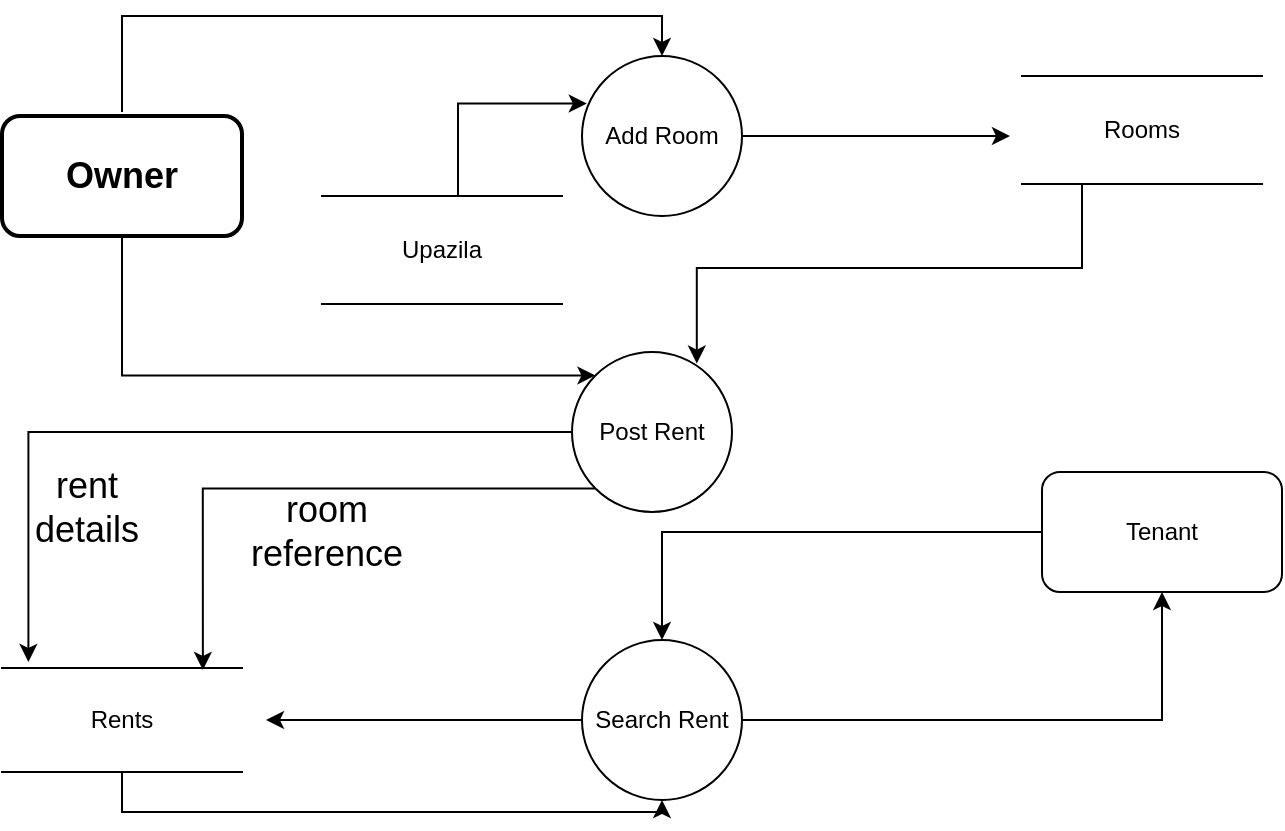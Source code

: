 <mxfile version="20.8.3" type="github">
  <diagram id="esHJZd4GQtQjTltmYTkH" name="Page-1">
    <mxGraphModel dx="1050" dy="623" grid="1" gridSize="12" guides="1" tooltips="1" connect="1" arrows="1" fold="1" page="1" pageScale="1" pageWidth="850" pageHeight="1100" math="0" shadow="0">
      <root>
        <mxCell id="0" />
        <mxCell id="1" parent="0" />
        <mxCell id="MHEAixP1fu__zyl8-HPN-21" style="edgeStyle=orthogonalEdgeStyle;rounded=0;orthogonalLoop=1;jettySize=auto;html=1;exitX=0;exitY=1;exitDx=0;exitDy=0;entryX=0.837;entryY=0.019;entryDx=0;entryDy=0;entryPerimeter=0;fontSize=18;" edge="1" parent="1" source="MHEAixP1fu__zyl8-HPN-2" target="MHEAixP1fu__zyl8-HPN-9">
          <mxGeometry relative="1" as="geometry" />
        </mxCell>
        <mxCell id="MHEAixP1fu__zyl8-HPN-22" style="edgeStyle=orthogonalEdgeStyle;rounded=0;orthogonalLoop=1;jettySize=auto;html=1;exitX=0;exitY=0.5;exitDx=0;exitDy=0;entryX=0.11;entryY=-0.058;entryDx=0;entryDy=0;entryPerimeter=0;fontSize=18;" edge="1" parent="1" source="MHEAixP1fu__zyl8-HPN-2" target="MHEAixP1fu__zyl8-HPN-9">
          <mxGeometry relative="1" as="geometry" />
        </mxCell>
        <mxCell id="MHEAixP1fu__zyl8-HPN-2" value="Post Rent" style="ellipse;whiteSpace=wrap;html=1;aspect=fixed;" vertex="1" parent="1">
          <mxGeometry x="345" y="288" width="80" height="80" as="geometry" />
        </mxCell>
        <mxCell id="MHEAixP1fu__zyl8-HPN-13" style="edgeStyle=orthogonalEdgeStyle;rounded=0;orthogonalLoop=1;jettySize=auto;html=1;fontSize=18;" edge="1" parent="1" source="MHEAixP1fu__zyl8-HPN-3">
          <mxGeometry relative="1" as="geometry">
            <mxPoint x="564" y="180" as="targetPoint" />
          </mxGeometry>
        </mxCell>
        <mxCell id="MHEAixP1fu__zyl8-HPN-3" value="Add Room" style="ellipse;whiteSpace=wrap;html=1;aspect=fixed;" vertex="1" parent="1">
          <mxGeometry x="350" y="140" width="80" height="80" as="geometry" />
        </mxCell>
        <mxCell id="MHEAixP1fu__zyl8-HPN-17" style="edgeStyle=orthogonalEdgeStyle;rounded=0;orthogonalLoop=1;jettySize=auto;html=1;exitX=1;exitY=0.5;exitDx=0;exitDy=0;entryX=0.5;entryY=1;entryDx=0;entryDy=0;fontSize=18;" edge="1" parent="1" source="MHEAixP1fu__zyl8-HPN-4" target="MHEAixP1fu__zyl8-HPN-6">
          <mxGeometry relative="1" as="geometry" />
        </mxCell>
        <mxCell id="MHEAixP1fu__zyl8-HPN-19" style="edgeStyle=orthogonalEdgeStyle;rounded=0;orthogonalLoop=1;jettySize=auto;html=1;fontSize=18;" edge="1" parent="1" source="MHEAixP1fu__zyl8-HPN-4">
          <mxGeometry relative="1" as="geometry">
            <mxPoint x="192" y="472" as="targetPoint" />
          </mxGeometry>
        </mxCell>
        <mxCell id="MHEAixP1fu__zyl8-HPN-4" value="Search Rent" style="ellipse;whiteSpace=wrap;html=1;aspect=fixed;" vertex="1" parent="1">
          <mxGeometry x="350" y="432" width="80" height="80" as="geometry" />
        </mxCell>
        <mxCell id="MHEAixP1fu__zyl8-HPN-10" style="edgeStyle=orthogonalEdgeStyle;rounded=0;orthogonalLoop=1;jettySize=auto;html=1;entryX=0.5;entryY=0;entryDx=0;entryDy=0;fontSize=18;" edge="1" parent="1" target="MHEAixP1fu__zyl8-HPN-3">
          <mxGeometry relative="1" as="geometry">
            <mxPoint x="120" y="168" as="sourcePoint" />
            <Array as="points">
              <mxPoint x="120" y="120" />
              <mxPoint x="390" y="120" />
            </Array>
          </mxGeometry>
        </mxCell>
        <mxCell id="MHEAixP1fu__zyl8-HPN-24" style="edgeStyle=orthogonalEdgeStyle;rounded=0;orthogonalLoop=1;jettySize=auto;html=1;exitX=0.5;exitY=1;exitDx=0;exitDy=0;entryX=0;entryY=0;entryDx=0;entryDy=0;fontSize=18;" edge="1" parent="1" source="MHEAixP1fu__zyl8-HPN-5" target="MHEAixP1fu__zyl8-HPN-2">
          <mxGeometry relative="1" as="geometry">
            <Array as="points">
              <mxPoint x="120" y="300" />
            </Array>
          </mxGeometry>
        </mxCell>
        <mxCell id="MHEAixP1fu__zyl8-HPN-5" value="Owner" style="rounded=1;whiteSpace=wrap;html=1;strokeWidth=2;fontSize=18;fontStyle=1" vertex="1" parent="1">
          <mxGeometry x="60" y="170" width="120" height="60" as="geometry" />
        </mxCell>
        <mxCell id="MHEAixP1fu__zyl8-HPN-16" style="edgeStyle=orthogonalEdgeStyle;rounded=0;orthogonalLoop=1;jettySize=auto;html=1;fontSize=18;" edge="1" parent="1" source="MHEAixP1fu__zyl8-HPN-6" target="MHEAixP1fu__zyl8-HPN-4">
          <mxGeometry relative="1" as="geometry" />
        </mxCell>
        <mxCell id="MHEAixP1fu__zyl8-HPN-6" value="Tenant" style="rounded=1;whiteSpace=wrap;html=1;" vertex="1" parent="1">
          <mxGeometry x="580" y="348" width="120" height="60" as="geometry" />
        </mxCell>
        <mxCell id="MHEAixP1fu__zyl8-HPN-11" style="edgeStyle=orthogonalEdgeStyle;rounded=0;orthogonalLoop=1;jettySize=auto;html=1;entryX=0.03;entryY=0.297;entryDx=0;entryDy=0;entryPerimeter=0;fontSize=18;" edge="1" parent="1" source="MHEAixP1fu__zyl8-HPN-7" target="MHEAixP1fu__zyl8-HPN-3">
          <mxGeometry relative="1" as="geometry">
            <Array as="points">
              <mxPoint x="288" y="164" />
            </Array>
          </mxGeometry>
        </mxCell>
        <mxCell id="MHEAixP1fu__zyl8-HPN-7" value="Upazila" style="shape=partialRectangle;whiteSpace=wrap;html=1;left=0;right=0;fillColor=none;" vertex="1" parent="1">
          <mxGeometry x="220" y="210" width="120" height="54" as="geometry" />
        </mxCell>
        <mxCell id="MHEAixP1fu__zyl8-HPN-14" style="edgeStyle=orthogonalEdgeStyle;rounded=0;orthogonalLoop=1;jettySize=auto;html=1;exitX=0.25;exitY=1;exitDx=0;exitDy=0;entryX=0.78;entryY=0.072;entryDx=0;entryDy=0;entryPerimeter=0;fontSize=18;" edge="1" parent="1" source="MHEAixP1fu__zyl8-HPN-8" target="MHEAixP1fu__zyl8-HPN-2">
          <mxGeometry relative="1" as="geometry" />
        </mxCell>
        <mxCell id="MHEAixP1fu__zyl8-HPN-8" value="Rooms" style="shape=partialRectangle;whiteSpace=wrap;html=1;left=0;right=0;fillColor=none;" vertex="1" parent="1">
          <mxGeometry x="570" y="150" width="120" height="54" as="geometry" />
        </mxCell>
        <mxCell id="MHEAixP1fu__zyl8-HPN-20" style="edgeStyle=orthogonalEdgeStyle;rounded=0;orthogonalLoop=1;jettySize=auto;html=1;exitX=0.5;exitY=1;exitDx=0;exitDy=0;entryX=0.5;entryY=1;entryDx=0;entryDy=0;fontSize=18;" edge="1" parent="1" source="MHEAixP1fu__zyl8-HPN-9" target="MHEAixP1fu__zyl8-HPN-4">
          <mxGeometry relative="1" as="geometry" />
        </mxCell>
        <mxCell id="MHEAixP1fu__zyl8-HPN-9" value="Rents" style="shape=partialRectangle;whiteSpace=wrap;html=1;left=0;right=0;fillColor=none;" vertex="1" parent="1">
          <mxGeometry x="60" y="446" width="120" height="52" as="geometry" />
        </mxCell>
        <mxCell id="MHEAixP1fu__zyl8-HPN-12" style="edgeStyle=orthogonalEdgeStyle;rounded=0;orthogonalLoop=1;jettySize=auto;html=1;exitX=0.5;exitY=1;exitDx=0;exitDy=0;fontSize=18;" edge="1" parent="1" source="MHEAixP1fu__zyl8-HPN-7" target="MHEAixP1fu__zyl8-HPN-7">
          <mxGeometry relative="1" as="geometry" />
        </mxCell>
        <mxCell id="MHEAixP1fu__zyl8-HPN-25" value="rent&lt;br&gt;details" style="text;html=1;align=center;verticalAlign=middle;resizable=0;points=[];autosize=1;strokeColor=none;fillColor=none;fontSize=18;" vertex="1" parent="1">
          <mxGeometry x="60" y="336" width="84" height="60" as="geometry" />
        </mxCell>
        <mxCell id="MHEAixP1fu__zyl8-HPN-26" value="room&lt;br&gt;reference" style="text;html=1;align=center;verticalAlign=middle;resizable=0;points=[];autosize=1;strokeColor=none;fillColor=none;fontSize=18;" vertex="1" parent="1">
          <mxGeometry x="168" y="348" width="108" height="60" as="geometry" />
        </mxCell>
      </root>
    </mxGraphModel>
  </diagram>
</mxfile>
